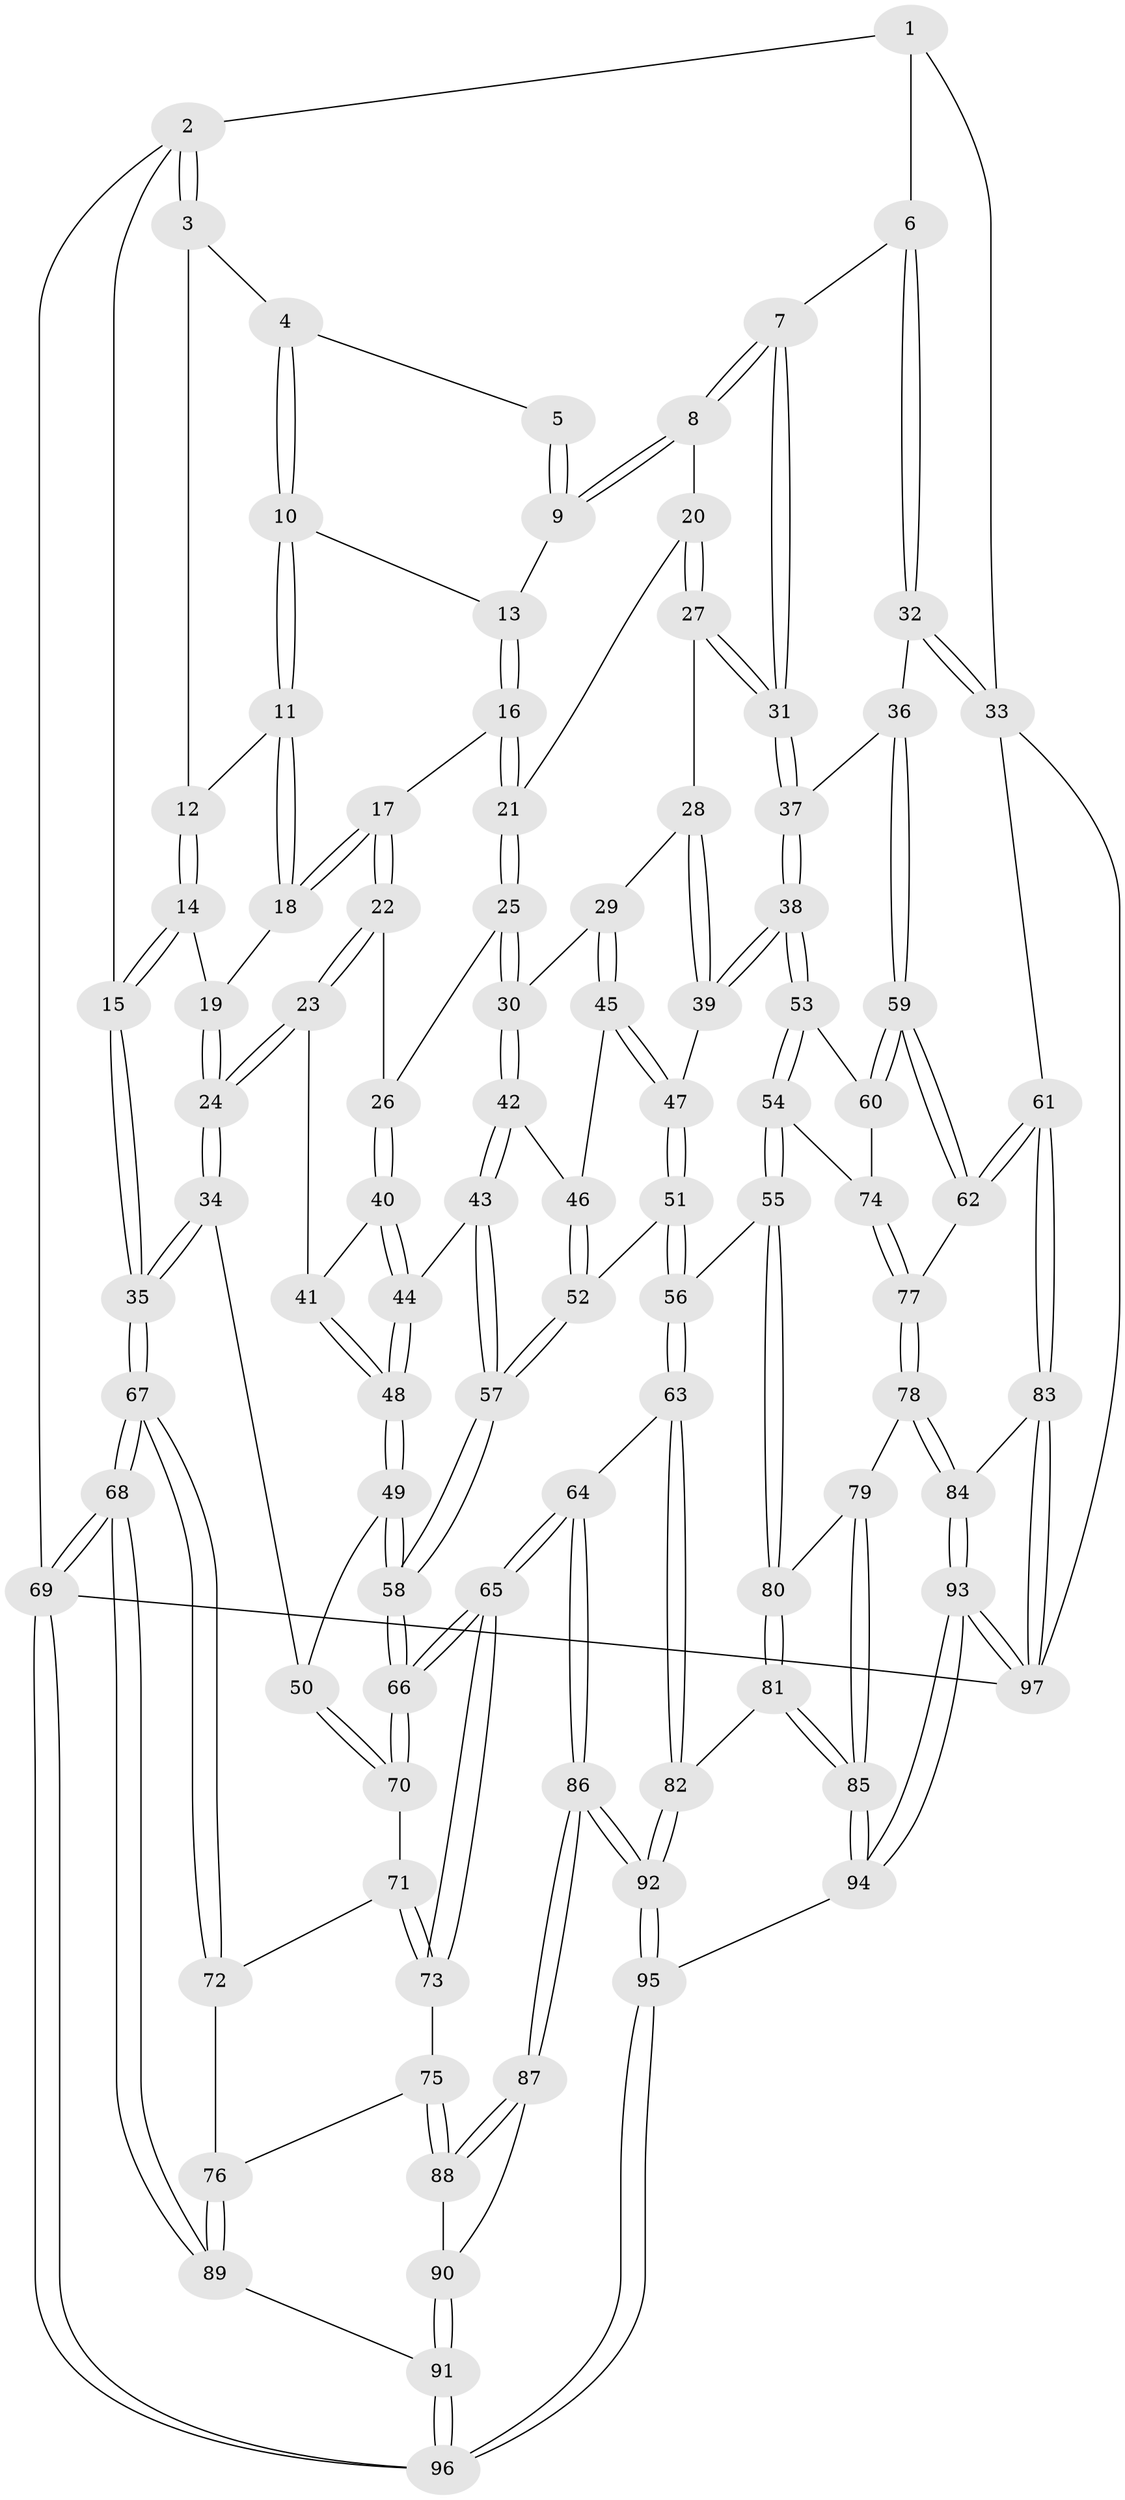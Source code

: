 // Generated by graph-tools (version 1.1) at 2025/03/03/09/25 03:03:11]
// undirected, 97 vertices, 239 edges
graph export_dot {
graph [start="1"]
  node [color=gray90,style=filled];
  1 [pos="+0.8599520865194793+0"];
  2 [pos="+0+0"];
  3 [pos="+0.2509833853249521+0"];
  4 [pos="+0.6221743694577118+0"];
  5 [pos="+0.7888339679495373+0"];
  6 [pos="+0.9278737993368185+0.24282794184043457"];
  7 [pos="+0.8373392833756128+0.2646110441608745"];
  8 [pos="+0.7728055160778498+0.20054413698140192"];
  9 [pos="+0.7630065809874815+0.18567551996970416"];
  10 [pos="+0.5784917729847845+0"];
  11 [pos="+0.3268002795544911+0.12571275032624768"];
  12 [pos="+0.30091185000634374+0.06695046101427694"];
  13 [pos="+0.5862921864182037+0.12272122643865428"];
  14 [pos="+0+0.09060075031961229"];
  15 [pos="+0+0"];
  16 [pos="+0.5139352250213338+0.23985634712577789"];
  17 [pos="+0.3634849340227847+0.22334504871413996"];
  18 [pos="+0.32677007286663107+0.1724390179268281"];
  19 [pos="+0.077847290290692+0.21642246035725618"];
  20 [pos="+0.5482666360367786+0.2850400724462255"];
  21 [pos="+0.5187378665898575+0.2469926362215213"];
  22 [pos="+0.3235582187081797+0.3396371473207669"];
  23 [pos="+0.21751584115459588+0.4132775955707483"];
  24 [pos="+0.16441993427195187+0.4187670359298619"];
  25 [pos="+0.42040492944129243+0.41780551337505695"];
  26 [pos="+0.36440124966560883+0.3843804457450048"];
  27 [pos="+0.5638092939571575+0.31591202645536526"];
  28 [pos="+0.5562032803703089+0.3508562386168967"];
  29 [pos="+0.5017627404397921+0.44617461825096577"];
  30 [pos="+0.45314144638803294+0.44541733984189624"];
  31 [pos="+0.7739367879536012+0.3666959551383569"];
  32 [pos="+1+0.30082786849163745"];
  33 [pos="+1+0.30165023093132154"];
  34 [pos="+0.12040767616820058+0.47213095339147343"];
  35 [pos="+0+0.45103420019070845"];
  36 [pos="+0.870105898501892+0.5076968146052854"];
  37 [pos="+0.7738819203202059+0.4419904215512504"];
  38 [pos="+0.7080235362118747+0.5039208684626031"];
  39 [pos="+0.6609379459589507+0.49722961313355274"];
  40 [pos="+0.3563025884806476+0.5024215798190773"];
  41 [pos="+0.24710535800696334+0.44828360151445834"];
  42 [pos="+0.3895574451362401+0.5275510386535253"];
  43 [pos="+0.3887325609708499+0.5280482707273826"];
  44 [pos="+0.3684604107014697+0.519691160518508"];
  45 [pos="+0.5117818072575293+0.464822963620463"];
  46 [pos="+0.46394890664660315+0.5449452923281447"];
  47 [pos="+0.5631455786031468+0.5178629918194615"];
  48 [pos="+0.2883667725184247+0.5587209667210727"];
  49 [pos="+0.2773001202965551+0.5911563515083096"];
  50 [pos="+0.1379176361321237+0.5986977901151715"];
  51 [pos="+0.5379672008985517+0.6126740307325641"];
  52 [pos="+0.4971535728393453+0.6086293643517776"];
  53 [pos="+0.7022514225355613+0.6403873531806576"];
  54 [pos="+0.6368911326029199+0.6925231518536717"];
  55 [pos="+0.6157289188210741+0.7030419190978039"];
  56 [pos="+0.6045724779993727+0.7014605000287955"];
  57 [pos="+0.394497242660133+0.6404802251656764"];
  58 [pos="+0.3603888225010171+0.686539350006198"];
  59 [pos="+0.9334703012718989+0.6702702251401186"];
  60 [pos="+0.8336456885233868+0.678783973973344"];
  61 [pos="+1+0.7827438689651104"];
  62 [pos="+1+0.7195133880220186"];
  63 [pos="+0.4326999075912304+0.8134691842213748"];
  64 [pos="+0.3670238480254311+0.802895690971209"];
  65 [pos="+0.3555341904209666+0.7880757816235806"];
  66 [pos="+0.3539504042250649+0.7414998954091632"];
  67 [pos="+0+0.6818137217301293"];
  68 [pos="+0+0.9080680797021247"];
  69 [pos="+0+1"];
  70 [pos="+0.13718763971059947+0.6007985232284984"];
  71 [pos="+0.12593662275445866+0.6208807477217233"];
  72 [pos="+0+0.6943161123467555"];
  73 [pos="+0.18939272065068752+0.7793690097587763"];
  74 [pos="+0.7658284633285706+0.7852000194732088"];
  75 [pos="+0.12131713465758352+0.8352083158560555"];
  76 [pos="+0.10771892288625759+0.8366732455636574"];
  77 [pos="+0.7663012464802544+0.8448969968049812"];
  78 [pos="+0.7500720417752945+0.8777360779909896"];
  79 [pos="+0.6755337566559111+0.8528285743300287"];
  80 [pos="+0.6583624098595071+0.836651394018823"];
  81 [pos="+0.5149905172953587+0.8967376969613279"];
  82 [pos="+0.49286648791624305+0.8800066436002797"];
  83 [pos="+1+0.8644395970733026"];
  84 [pos="+0.751232829802492+0.8800220500465029"];
  85 [pos="+0.579842013772937+1"];
  86 [pos="+0.2945098776457521+0.997748668889686"];
  87 [pos="+0.24044721107795247+0.9668151772805258"];
  88 [pos="+0.1323494707780509+0.8529114069765461"];
  89 [pos="+0.040633156958604734+0.9038231586521484"];
  90 [pos="+0.13756401138188698+0.9627011429975749"];
  91 [pos="+0.07888889918009728+1"];
  92 [pos="+0.3192952609387412+1"];
  93 [pos="+0.8159113662860727+1"];
  94 [pos="+0.6300759710306651+1"];
  95 [pos="+0.320674559178692+1"];
  96 [pos="+0.0597732822214674+1"];
  97 [pos="+1+1"];
  1 -- 2;
  1 -- 6;
  1 -- 33;
  2 -- 3;
  2 -- 3;
  2 -- 15;
  2 -- 69;
  3 -- 4;
  3 -- 12;
  4 -- 5;
  4 -- 10;
  4 -- 10;
  5 -- 9;
  5 -- 9;
  6 -- 7;
  6 -- 32;
  6 -- 32;
  7 -- 8;
  7 -- 8;
  7 -- 31;
  7 -- 31;
  8 -- 9;
  8 -- 9;
  8 -- 20;
  9 -- 13;
  10 -- 11;
  10 -- 11;
  10 -- 13;
  11 -- 12;
  11 -- 18;
  11 -- 18;
  12 -- 14;
  12 -- 14;
  13 -- 16;
  13 -- 16;
  14 -- 15;
  14 -- 15;
  14 -- 19;
  15 -- 35;
  15 -- 35;
  16 -- 17;
  16 -- 21;
  16 -- 21;
  17 -- 18;
  17 -- 18;
  17 -- 22;
  17 -- 22;
  18 -- 19;
  19 -- 24;
  19 -- 24;
  20 -- 21;
  20 -- 27;
  20 -- 27;
  21 -- 25;
  21 -- 25;
  22 -- 23;
  22 -- 23;
  22 -- 26;
  23 -- 24;
  23 -- 24;
  23 -- 41;
  24 -- 34;
  24 -- 34;
  25 -- 26;
  25 -- 30;
  25 -- 30;
  26 -- 40;
  26 -- 40;
  27 -- 28;
  27 -- 31;
  27 -- 31;
  28 -- 29;
  28 -- 39;
  28 -- 39;
  29 -- 30;
  29 -- 45;
  29 -- 45;
  30 -- 42;
  30 -- 42;
  31 -- 37;
  31 -- 37;
  32 -- 33;
  32 -- 33;
  32 -- 36;
  33 -- 61;
  33 -- 97;
  34 -- 35;
  34 -- 35;
  34 -- 50;
  35 -- 67;
  35 -- 67;
  36 -- 37;
  36 -- 59;
  36 -- 59;
  37 -- 38;
  37 -- 38;
  38 -- 39;
  38 -- 39;
  38 -- 53;
  38 -- 53;
  39 -- 47;
  40 -- 41;
  40 -- 44;
  40 -- 44;
  41 -- 48;
  41 -- 48;
  42 -- 43;
  42 -- 43;
  42 -- 46;
  43 -- 44;
  43 -- 57;
  43 -- 57;
  44 -- 48;
  44 -- 48;
  45 -- 46;
  45 -- 47;
  45 -- 47;
  46 -- 52;
  46 -- 52;
  47 -- 51;
  47 -- 51;
  48 -- 49;
  48 -- 49;
  49 -- 50;
  49 -- 58;
  49 -- 58;
  50 -- 70;
  50 -- 70;
  51 -- 52;
  51 -- 56;
  51 -- 56;
  52 -- 57;
  52 -- 57;
  53 -- 54;
  53 -- 54;
  53 -- 60;
  54 -- 55;
  54 -- 55;
  54 -- 74;
  55 -- 56;
  55 -- 80;
  55 -- 80;
  56 -- 63;
  56 -- 63;
  57 -- 58;
  57 -- 58;
  58 -- 66;
  58 -- 66;
  59 -- 60;
  59 -- 60;
  59 -- 62;
  59 -- 62;
  60 -- 74;
  61 -- 62;
  61 -- 62;
  61 -- 83;
  61 -- 83;
  62 -- 77;
  63 -- 64;
  63 -- 82;
  63 -- 82;
  64 -- 65;
  64 -- 65;
  64 -- 86;
  64 -- 86;
  65 -- 66;
  65 -- 66;
  65 -- 73;
  65 -- 73;
  66 -- 70;
  66 -- 70;
  67 -- 68;
  67 -- 68;
  67 -- 72;
  67 -- 72;
  68 -- 69;
  68 -- 69;
  68 -- 89;
  68 -- 89;
  69 -- 96;
  69 -- 96;
  69 -- 97;
  70 -- 71;
  71 -- 72;
  71 -- 73;
  71 -- 73;
  72 -- 76;
  73 -- 75;
  74 -- 77;
  74 -- 77;
  75 -- 76;
  75 -- 88;
  75 -- 88;
  76 -- 89;
  76 -- 89;
  77 -- 78;
  77 -- 78;
  78 -- 79;
  78 -- 84;
  78 -- 84;
  79 -- 80;
  79 -- 85;
  79 -- 85;
  80 -- 81;
  80 -- 81;
  81 -- 82;
  81 -- 85;
  81 -- 85;
  82 -- 92;
  82 -- 92;
  83 -- 84;
  83 -- 97;
  83 -- 97;
  84 -- 93;
  84 -- 93;
  85 -- 94;
  85 -- 94;
  86 -- 87;
  86 -- 87;
  86 -- 92;
  86 -- 92;
  87 -- 88;
  87 -- 88;
  87 -- 90;
  88 -- 90;
  89 -- 91;
  90 -- 91;
  90 -- 91;
  91 -- 96;
  91 -- 96;
  92 -- 95;
  92 -- 95;
  93 -- 94;
  93 -- 94;
  93 -- 97;
  93 -- 97;
  94 -- 95;
  95 -- 96;
  95 -- 96;
}
